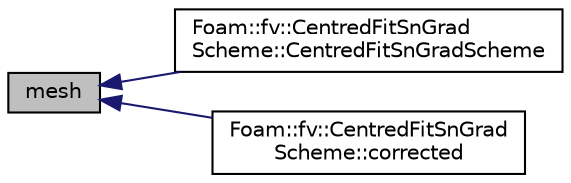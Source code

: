 digraph "mesh"
{
  bgcolor="transparent";
  edge [fontname="Helvetica",fontsize="10",labelfontname="Helvetica",labelfontsize="10"];
  node [fontname="Helvetica",fontsize="10",shape=record];
  rankdir="LR";
  Node1 [label="mesh",height=0.2,width=0.4,color="black", fillcolor="grey75", style="filled" fontcolor="black"];
  Node1 -> Node2 [dir="back",color="midnightblue",fontsize="10",style="solid",fontname="Helvetica"];
  Node2 [label="Foam::fv::CentredFitSnGrad\lScheme::CentredFitSnGradScheme",height=0.2,width=0.4,color="black",URL="$classFoam_1_1fv_1_1CentredFitSnGradScheme.html#ad84ece95acbd6458a7b384b7aee3a6f3",tooltip="Construct from mesh and Istream. "];
  Node1 -> Node3 [dir="back",color="midnightblue",fontsize="10",style="solid",fontname="Helvetica"];
  Node3 [label="Foam::fv::CentredFitSnGrad\lScheme::corrected",height=0.2,width=0.4,color="black",URL="$classFoam_1_1fv_1_1CentredFitSnGradScheme.html#a38c3af2f484a71e2cedacc747beafdfc",tooltip="Return true if this scheme uses an explicit correction. "];
}
